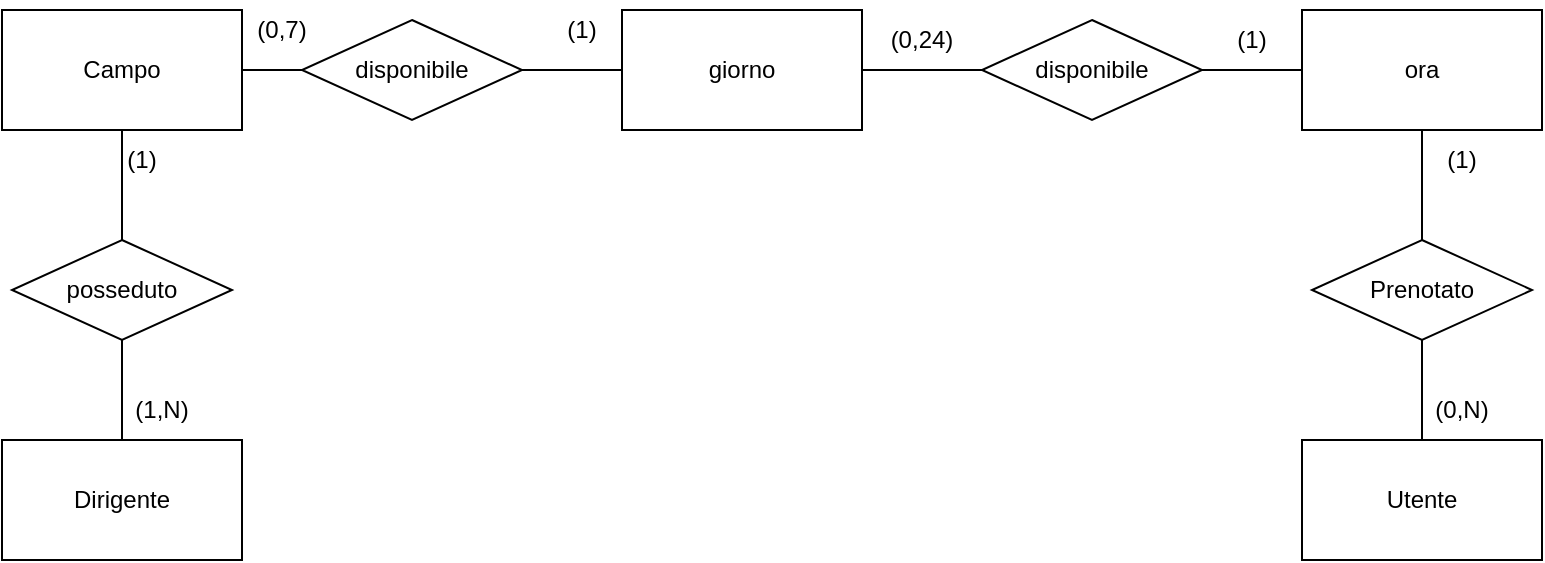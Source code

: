 <mxfile version="18.1.3" type="github">
  <diagram id="BrTpvD5fPYZPa1ccoCXw" name="Page-1">
    <mxGraphModel dx="1422" dy="790" grid="1" gridSize="10" guides="1" tooltips="1" connect="1" arrows="1" fold="1" page="1" pageScale="1" pageWidth="1169" pageHeight="1654" math="0" shadow="0">
      <root>
        <mxCell id="0" />
        <mxCell id="1" parent="0" />
        <mxCell id="SReCfwXnvXYNexFr8XkO-1" value="Campo" style="rounded=0;whiteSpace=wrap;html=1;" parent="1" vertex="1">
          <mxGeometry x="180" y="285" width="120" height="60" as="geometry" />
        </mxCell>
        <mxCell id="SReCfwXnvXYNexFr8XkO-2" value="Prenotato" style="rhombus;whiteSpace=wrap;html=1;" parent="1" vertex="1">
          <mxGeometry x="835" y="400" width="110" height="50" as="geometry" />
        </mxCell>
        <mxCell id="SReCfwXnvXYNexFr8XkO-4" value="disponibile" style="rhombus;whiteSpace=wrap;html=1;" parent="1" vertex="1">
          <mxGeometry x="330" y="290" width="110" height="50" as="geometry" />
        </mxCell>
        <mxCell id="SReCfwXnvXYNexFr8XkO-5" value="giorno" style="rounded=0;whiteSpace=wrap;html=1;" parent="1" vertex="1">
          <mxGeometry x="490" y="285" width="120" height="60" as="geometry" />
        </mxCell>
        <mxCell id="SReCfwXnvXYNexFr8XkO-7" value="" style="endArrow=none;html=1;rounded=0;exitX=1;exitY=0.5;exitDx=0;exitDy=0;entryX=0;entryY=0.5;entryDx=0;entryDy=0;" parent="1" source="SReCfwXnvXYNexFr8XkO-1" target="SReCfwXnvXYNexFr8XkO-4" edge="1">
          <mxGeometry width="50" height="50" relative="1" as="geometry">
            <mxPoint x="460" y="430" as="sourcePoint" />
            <mxPoint x="510" y="380" as="targetPoint" />
          </mxGeometry>
        </mxCell>
        <mxCell id="SReCfwXnvXYNexFr8XkO-8" value="" style="endArrow=none;html=1;rounded=0;exitX=1;exitY=0.5;exitDx=0;exitDy=0;entryX=0;entryY=0.5;entryDx=0;entryDy=0;" parent="1" source="SReCfwXnvXYNexFr8XkO-4" target="SReCfwXnvXYNexFr8XkO-5" edge="1">
          <mxGeometry width="50" height="50" relative="1" as="geometry">
            <mxPoint x="460" y="430" as="sourcePoint" />
            <mxPoint x="510" y="380" as="targetPoint" />
          </mxGeometry>
        </mxCell>
        <mxCell id="SReCfwXnvXYNexFr8XkO-9" value="disponibile" style="rhombus;whiteSpace=wrap;html=1;" parent="1" vertex="1">
          <mxGeometry x="670" y="290" width="110" height="50" as="geometry" />
        </mxCell>
        <mxCell id="SReCfwXnvXYNexFr8XkO-10" value="ora" style="rounded=0;whiteSpace=wrap;html=1;" parent="1" vertex="1">
          <mxGeometry x="830" y="285" width="120" height="60" as="geometry" />
        </mxCell>
        <mxCell id="SReCfwXnvXYNexFr8XkO-11" value="" style="endArrow=none;html=1;rounded=0;exitX=1;exitY=0.5;exitDx=0;exitDy=0;entryX=0;entryY=0.5;entryDx=0;entryDy=0;" parent="1" source="SReCfwXnvXYNexFr8XkO-9" target="SReCfwXnvXYNexFr8XkO-10" edge="1">
          <mxGeometry width="50" height="50" relative="1" as="geometry">
            <mxPoint x="800" y="430" as="sourcePoint" />
            <mxPoint x="850" y="380" as="targetPoint" />
          </mxGeometry>
        </mxCell>
        <mxCell id="SReCfwXnvXYNexFr8XkO-12" value="" style="endArrow=none;html=1;rounded=0;exitX=1;exitY=0.5;exitDx=0;exitDy=0;" parent="1" source="SReCfwXnvXYNexFr8XkO-5" target="SReCfwXnvXYNexFr8XkO-9" edge="1">
          <mxGeometry width="50" height="50" relative="1" as="geometry">
            <mxPoint x="460" y="430" as="sourcePoint" />
            <mxPoint x="510" y="380" as="targetPoint" />
          </mxGeometry>
        </mxCell>
        <mxCell id="SReCfwXnvXYNexFr8XkO-13" value="Utente" style="rounded=0;whiteSpace=wrap;html=1;" parent="1" vertex="1">
          <mxGeometry x="830" y="500" width="120" height="60" as="geometry" />
        </mxCell>
        <mxCell id="SReCfwXnvXYNexFr8XkO-14" value="" style="endArrow=none;html=1;rounded=0;entryX=0.5;entryY=1;entryDx=0;entryDy=0;exitX=0.5;exitY=0;exitDx=0;exitDy=0;" parent="1" source="SReCfwXnvXYNexFr8XkO-2" target="SReCfwXnvXYNexFr8XkO-10" edge="1">
          <mxGeometry width="50" height="50" relative="1" as="geometry">
            <mxPoint x="450" y="430" as="sourcePoint" />
            <mxPoint x="500" y="380" as="targetPoint" />
          </mxGeometry>
        </mxCell>
        <mxCell id="SReCfwXnvXYNexFr8XkO-15" value="" style="endArrow=none;html=1;rounded=0;entryX=0.5;entryY=1;entryDx=0;entryDy=0;exitX=0.5;exitY=0;exitDx=0;exitDy=0;" parent="1" source="SReCfwXnvXYNexFr8XkO-13" target="SReCfwXnvXYNexFr8XkO-2" edge="1">
          <mxGeometry width="50" height="50" relative="1" as="geometry">
            <mxPoint x="450" y="430" as="sourcePoint" />
            <mxPoint x="500" y="380" as="targetPoint" />
          </mxGeometry>
        </mxCell>
        <mxCell id="SReCfwXnvXYNexFr8XkO-16" value="(0,7)" style="text;html=1;strokeColor=none;fillColor=none;align=center;verticalAlign=middle;whiteSpace=wrap;rounded=0;" parent="1" vertex="1">
          <mxGeometry x="290" y="280" width="60" height="30" as="geometry" />
        </mxCell>
        <mxCell id="SReCfwXnvXYNexFr8XkO-17" value="(1)" style="text;html=1;strokeColor=none;fillColor=none;align=center;verticalAlign=middle;whiteSpace=wrap;rounded=0;" parent="1" vertex="1">
          <mxGeometry x="440" y="280" width="60" height="30" as="geometry" />
        </mxCell>
        <mxCell id="SReCfwXnvXYNexFr8XkO-18" value="(0,24)" style="text;html=1;strokeColor=none;fillColor=none;align=center;verticalAlign=middle;whiteSpace=wrap;rounded=0;" parent="1" vertex="1">
          <mxGeometry x="610" y="285" width="60" height="30" as="geometry" />
        </mxCell>
        <mxCell id="SReCfwXnvXYNexFr8XkO-19" value="(1)" style="text;html=1;strokeColor=none;fillColor=none;align=center;verticalAlign=middle;whiteSpace=wrap;rounded=0;" parent="1" vertex="1">
          <mxGeometry x="775" y="285" width="60" height="30" as="geometry" />
        </mxCell>
        <mxCell id="SReCfwXnvXYNexFr8XkO-20" value="(1)" style="text;html=1;strokeColor=none;fillColor=none;align=center;verticalAlign=middle;whiteSpace=wrap;rounded=0;" parent="1" vertex="1">
          <mxGeometry x="880" y="345" width="60" height="30" as="geometry" />
        </mxCell>
        <mxCell id="SReCfwXnvXYNexFr8XkO-21" value="(0,N)" style="text;html=1;strokeColor=none;fillColor=none;align=center;verticalAlign=middle;whiteSpace=wrap;rounded=0;" parent="1" vertex="1">
          <mxGeometry x="880" y="470" width="60" height="30" as="geometry" />
        </mxCell>
        <mxCell id="48irpjMReQ6uslwrwMDY-1" value="Dirigente" style="rounded=0;whiteSpace=wrap;html=1;" vertex="1" parent="1">
          <mxGeometry x="180" y="500" width="120" height="60" as="geometry" />
        </mxCell>
        <mxCell id="48irpjMReQ6uslwrwMDY-3" value="posseduto" style="rhombus;whiteSpace=wrap;html=1;" vertex="1" parent="1">
          <mxGeometry x="185" y="400" width="110" height="50" as="geometry" />
        </mxCell>
        <mxCell id="48irpjMReQ6uslwrwMDY-4" value="" style="endArrow=none;html=1;rounded=0;exitX=0.5;exitY=1;exitDx=0;exitDy=0;entryX=0.5;entryY=0;entryDx=0;entryDy=0;" edge="1" parent="1" source="SReCfwXnvXYNexFr8XkO-1" target="48irpjMReQ6uslwrwMDY-3">
          <mxGeometry width="50" height="50" relative="1" as="geometry">
            <mxPoint x="560" y="430" as="sourcePoint" />
            <mxPoint x="610" y="380" as="targetPoint" />
          </mxGeometry>
        </mxCell>
        <mxCell id="48irpjMReQ6uslwrwMDY-5" value="" style="endArrow=none;html=1;rounded=0;exitX=0.5;exitY=0;exitDx=0;exitDy=0;entryX=0.5;entryY=1;entryDx=0;entryDy=0;" edge="1" parent="1" source="48irpjMReQ6uslwrwMDY-1" target="48irpjMReQ6uslwrwMDY-3">
          <mxGeometry width="50" height="50" relative="1" as="geometry">
            <mxPoint x="560" y="430" as="sourcePoint" />
            <mxPoint x="610" y="380" as="targetPoint" />
          </mxGeometry>
        </mxCell>
        <mxCell id="48irpjMReQ6uslwrwMDY-6" value="(1,N)" style="text;html=1;strokeColor=none;fillColor=none;align=center;verticalAlign=middle;whiteSpace=wrap;rounded=0;" vertex="1" parent="1">
          <mxGeometry x="230" y="470" width="60" height="30" as="geometry" />
        </mxCell>
        <mxCell id="48irpjMReQ6uslwrwMDY-7" value="(1)" style="text;html=1;strokeColor=none;fillColor=none;align=center;verticalAlign=middle;whiteSpace=wrap;rounded=0;" vertex="1" parent="1">
          <mxGeometry x="220" y="345" width="60" height="30" as="geometry" />
        </mxCell>
      </root>
    </mxGraphModel>
  </diagram>
</mxfile>
